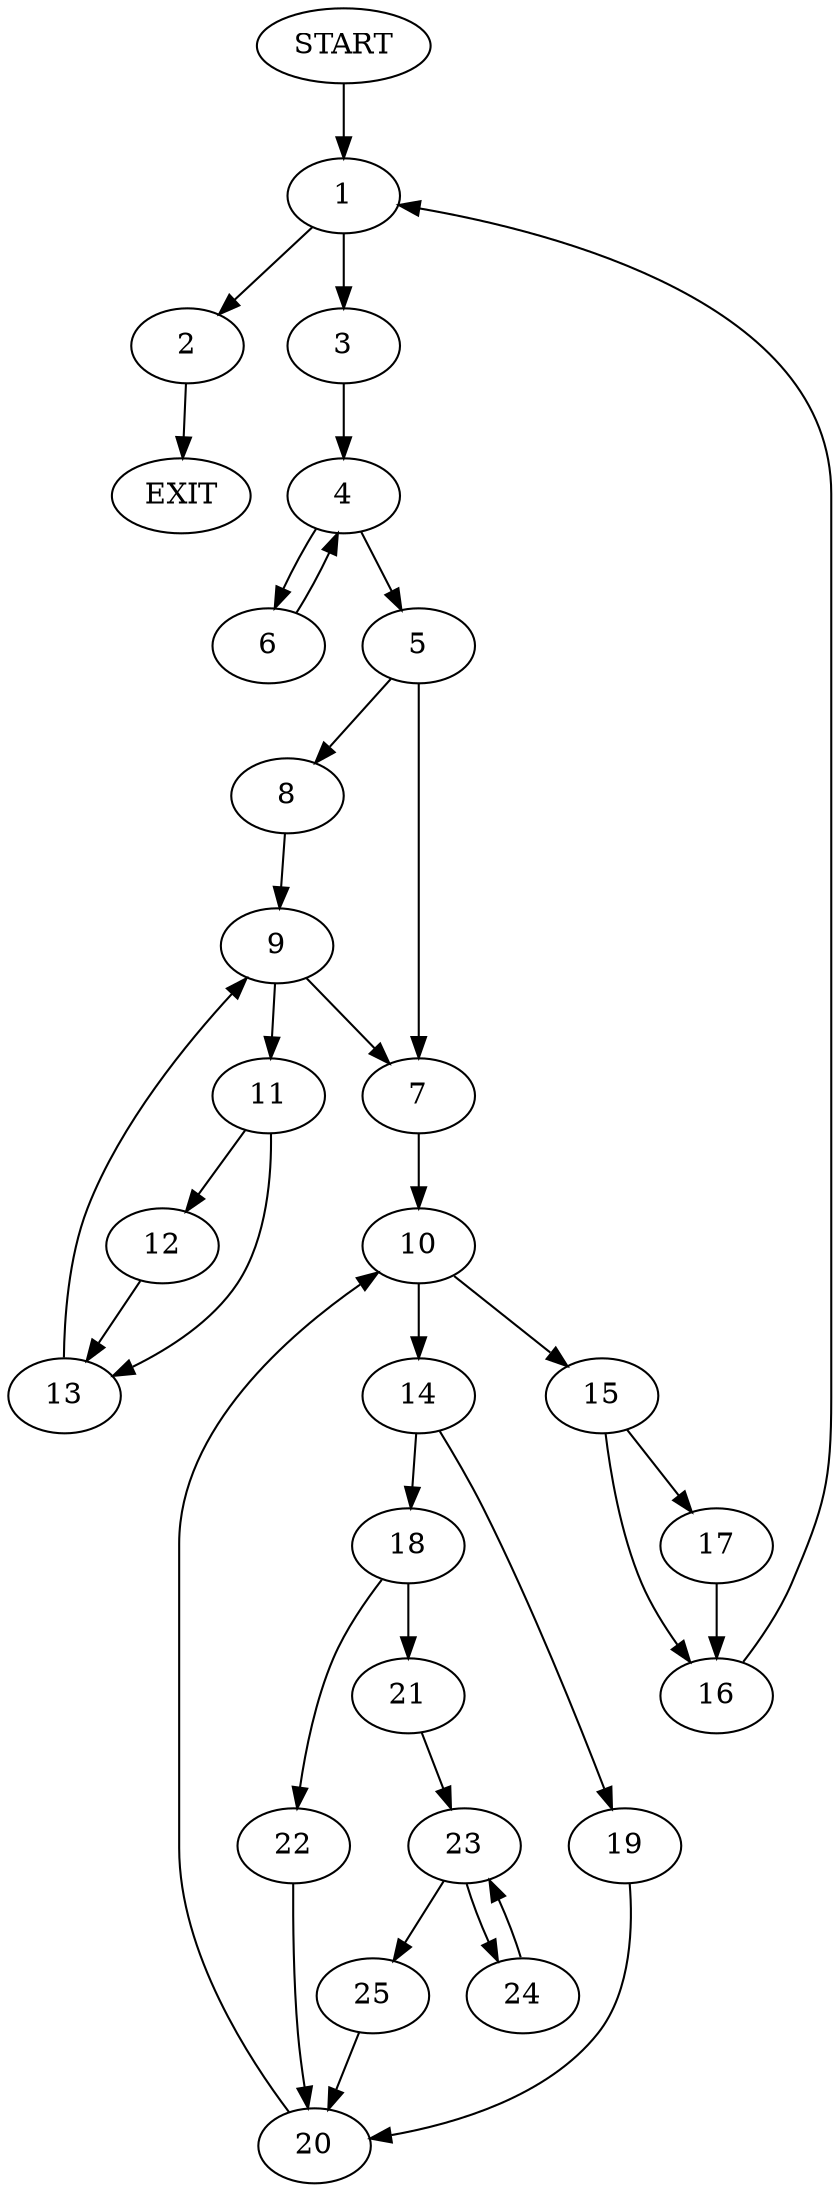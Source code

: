digraph {
0 [label="START"]
26 [label="EXIT"]
0 -> 1
1 -> 2
1 -> 3
3 -> 4
2 -> 26
4 -> 5
4 -> 6
5 -> 7
5 -> 8
6 -> 4
8 -> 9
7 -> 10
9 -> 11
9 -> 7
11 -> 12
11 -> 13
12 -> 13
13 -> 9
10 -> 14
10 -> 15
15 -> 16
15 -> 17
14 -> 18
14 -> 19
19 -> 20
18 -> 21
18 -> 22
20 -> 10
22 -> 20
21 -> 23
23 -> 24
23 -> 25
25 -> 20
24 -> 23
16 -> 1
17 -> 16
}
